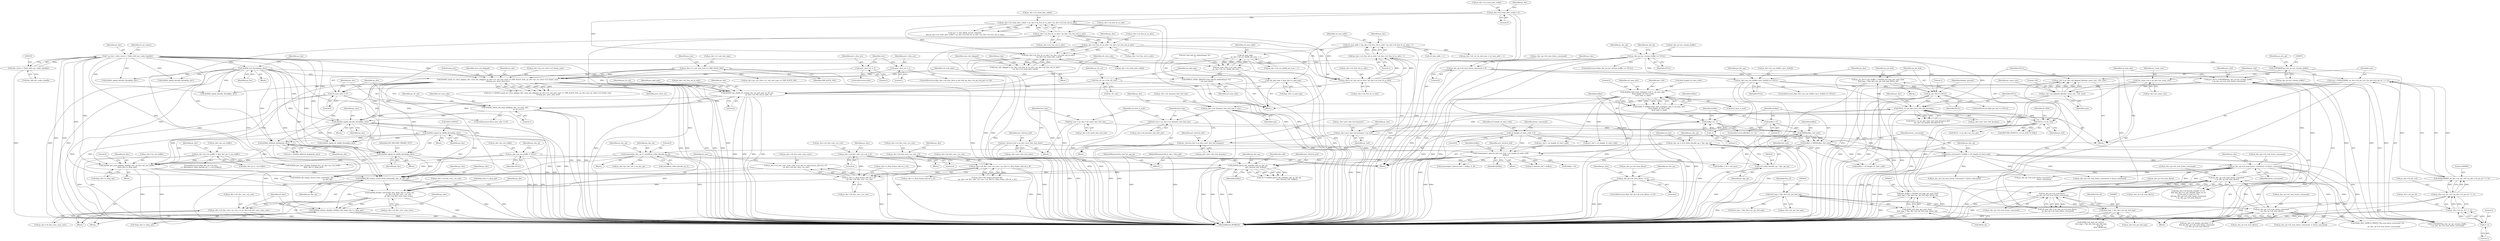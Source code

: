 digraph "0_Android_e629194c62a9a129ce378e08cb1059a8a53f1795@pointer" {
"1002035" [label="(Call,ih264d_format_convert(ps_dec, &(ps_dec->s_disp_op),\n                                  ps_dec->u4_fmt_conv_cur_row,\n                                  ps_dec->u4_fmt_conv_num_rows))"];
"1002004" [label="(Call,ih264d_fill_output_struct_from_context(ps_dec, ps_dec_op))"];
"1000896" [label="(Call,ih264d_init_decoder(ps_dec))"];
"1000153" [label="(Call,* ps_dec = (dec_struct_t *)(dec_hdl->pv_codec_handle))"];
"1000155" [label="(Call,(dec_struct_t *)(dec_hdl->pv_codec_handle))"];
"1001685" [label="(Call,ih264d_signal_bs_deblk_thread(ps_dec))"];
"1001676" [label="(Call,ih264d_signal_decode_thread(ps_dec))"];
"1001642" [label="(Call,ih264d_init_deblk_tfr_ctxt(ps_dec, ps_pad_mgr, ps_tfr_cxt,\n                                           ps_dec->u2_frm_wd_in_mbs, 0))"];
"1001509" [label="(Call,ih264d_mark_err_slice_skip(ps_dec, num_mb_skipped, ps_dec->u1_nal_unit_type == IDR_SLICE_NAL, ps_dec->ps_cur_slice->u2_frame_num,\n &temp_poc, prev_slice_err))"];
"1001477" [label="(Call,num_mb_skipped = (ps_dec->u2_frm_ht_in_mbs * ps_dec->u2_frm_wd_in_mbs)\n - ps_dec->u2_total_mbs_coded)"];
"1001479" [label="(Call,(ps_dec->u2_frm_ht_in_mbs * ps_dec->u2_frm_wd_in_mbs)\n - ps_dec->u2_total_mbs_coded)"];
"1001480" [label="(Call,ps_dec->u2_frm_ht_in_mbs * ps_dec->u2_frm_wd_in_mbs)"];
"1001465" [label="(Call,ps_dec->u2_frm_ht_in_mbs * ps_dec->u2_frm_wd_in_mbs)"];
"1001461" [label="(Call,ps_dec->u2_total_mbs_coded < ps_dec->u2_frm_ht_in_mbs * ps_dec->u2_frm_wd_in_mbs)"];
"1000908" [label="(Call,ps_dec->u2_total_mbs_coded = 0)"];
"1001512" [label="(Call,ps_dec->u1_nal_unit_type == IDR_SLICE_NAL)"];
"1001504" [label="(Call,prev_slice_err = 2)"];
"1001500" [label="(Call,prev_slice_err = 1)"];
"1001618" [label="(Call,*ps_pad_mgr = &ps_dec->s_pad_mgr)"];
"1001613" [label="(Call,*ps_tfr_cxt = &s_tfr_ctxt)"];
"1001627" [label="(Call,ps_dec->u2_frm_wd_in_mbs * ps_dec->u2_frm_ht_in_mbs)"];
"1001666" [label="(Call,ih264d_check_mb_map_deblk(ps_dec, u4_num_mbs,\n                                                   ps_tfr_cxt,1))"];
"1001663" [label="(Call,u4_num_mbs != 0)"];
"1001659" [label="(Call,DEBUG_PERF_PRINTF(\"mbs left for deblocking= %d \n\",u4_num_mbs))"];
"1001650" [label="(Call,u4_num_mbs = u4_max_addr\n - ps_dec->u4_cur_deblk_mb_num + 1)"];
"1001652" [label="(Call,u4_max_addr\n - ps_dec->u4_cur_deblk_mb_num + 1)"];
"1001624" [label="(Call,u4_max_addr = (ps_dec->u2_frm_wd_in_mbs * ps_dec->u2_frm_ht_in_mbs) - 1)"];
"1001626" [label="(Call,(ps_dec->u2_frm_wd_in_mbs * ps_dec->u2_frm_ht_in_mbs) - 1)"];
"1001976" [label="(Call,ih264d_get_next_display_field(ps_dec, ps_dec->ps_out_buffer,\n &(ps_dec->s_disp_op)))"];
"1001840" [label="(Call,ih264d_deblock_display(ps_dec))"];
"1001962" [label="(Call,ih264d_signal_bs_deblk_thread(ps_dec))"];
"1000311" [label="(Call,ps_dec->ps_out_buffer = NULL)"];
"1000260" [label="(Call,ps_dec_ip->pv_stream_buffer == NULL)"];
"1000324" [label="(Call,ps_dec->ps_out_buffer = &ps_dec_ip->s_out_buffer)"];
"1001281" [label="(Call,ih264d_parse_nal_unit(dec_hdl, ps_dec_op,\n                              pu1_bitstrm_buf, buflen))"];
"1000148" [label="(MethodParameterIn,iv_obj_t *dec_hdl)"];
"1000227" [label="(Call,memset(ps_dec_op, 0, sizeof(ivd_video_decode_op_t)))"];
"1000215" [label="(Call,ps_dec_op = (ivd_video_decode_op_t *)pv_api_op)"];
"1000217" [label="(Call,(ivd_video_decode_op_t *)pv_api_op)"];
"1000150" [label="(MethodParameterIn,void *pv_api_op)"];
"1001195" [label="(Call,memcpy(pu1_bitstrm_buf, pu1_buf + u4_length_of_start_code,\n                   buflen))"];
"1001050" [label="(Call,pu1_bitstrm_buf = ps_dec->pu1_bits_buf_dynamic)"];
"1001035" [label="(Call,ps_dec->pu1_bits_buf_dynamic = pv_buf)"];
"1001031" [label="(Call,NULL == pv_buf)"];
"1000990" [label="(Call,NULL == ps_dec->pu1_bits_buf_dynamic)"];
"1000406" [label="(Call,ps_dec->ps_out_buffer->pu1_bufs[i] == NULL)"];
"1000623" [label="(Call,ps_pic_buf == NULL)"];
"1000610" [label="(Call,ps_pic_buf = (pic_buffer_t *)ih264_buf_mgr_get_next_free(\n (buf_mgr_t *)ps_dec->pv_pic_buf_mgr, &free_id))"];
"1000612" [label="(Call,(pic_buffer_t *)ih264_buf_mgr_get_next_free(\n (buf_mgr_t *)ps_dec->pv_pic_buf_mgr, &free_id))"];
"1000614" [label="(Call,ih264_buf_mgr_get_next_free(\n (buf_mgr_t *)ps_dec->pv_pic_buf_mgr, &free_id))"];
"1000615" [label="(Call,(buf_mgr_t *)ps_dec->pv_pic_buf_mgr)"];
"1000686" [label="(Call,(buf_mgr_t *)ps_dec->pv_pic_buf_mgr)"];
"1001024" [label="(Call,pv_buf = ps_dec->pf_aligned_alloc(pv_mem_ctxt, 128, size))"];
"1001026" [label="(Call,ps_dec->pf_aligned_alloc(pv_mem_ctxt, 128, size))"];
"1001004" [label="(Call,*pv_mem_ctxt = ps_dec->pv_mem_ctxt)"];
"1001009" [label="(Call,size = MAX(256000, ps_dec->u2_pic_wd * ps_dec->u2_pic_ht * 3 / 2))"];
"1001011" [label="(Call,MAX(256000, ps_dec->u2_pic_wd * ps_dec->u2_pic_ht * 3 / 2))"];
"1001013" [label="(Call,ps_dec->u2_pic_wd * ps_dec->u2_pic_ht * 3 / 2)"];
"1001017" [label="(Call,ps_dec->u2_pic_ht * 3 / 2)"];
"1001021" [label="(Call,3 / 2)"];
"1001062" [label="(Call,pu1_bitstrm_buf = ps_dec->pu1_bits_buf_static)"];
"1001077" [label="(Call,ih264d_find_start_code(pu1_buf, 0, u4_max_ofst,\n &u4_length_of_start_code,\n &u4_next_is_aud))"];
"1000968" [label="(Call,pu1_buf = (UWORD8*)ps_dec_ip->pv_stream_buffer\n + ps_dec_op->u4_num_bytes_consumed)"];
"1000971" [label="(Call,(UWORD8*)ps_dec_ip->pv_stream_buffer)"];
"1001436" [label="(Call,ps_dec_op->u4_num_bytes_consumed\n < ps_dec_ip->u4_num_Bytes)"];
"1001103" [label="(Call,ps_dec_op->u4_num_bytes_consumed += bytes_consumed)"];
"1001098" [label="(Call,bytes_consumed = buflen + u4_length_of_start_code)"];
"1001093" [label="(Call,buflen = MIN(buflen, buf_size))"];
"1001095" [label="(Call,MIN(buflen, buf_size))"];
"1001086" [label="(Call,buflen == -1)"];
"1001075" [label="(Call,buflen = ih264d_find_start_code(pu1_buf, 0, u4_max_ofst,\n &u4_length_of_start_code,\n &u4_next_is_aud))"];
"1001088" [label="(Call,-1)"];
"1001090" [label="(Call,buflen = 0)"];
"1001055" [label="(Call,buf_size = ps_dec->u4_dynamic_bits_buf_size)"];
"1001040" [label="(Call,ps_dec->u4_dynamic_bits_buf_size = size)"];
"1001067" [label="(Call,buf_size = ps_dec->u4_static_bits_buf_size)"];
"1000171" [label="(Call,u4_length_of_start_code = 0)"];
"1000981" [label="(Call,ps_dec_ip->u4_num_Bytes\n - ps_dec_op->u4_num_bytes_consumed)"];
"1000281" [label="(Call,ps_dec_ip->u4_num_Bytes <= 0)"];
"1001411" [label="(Call,ps_dec_op->u4_num_bytes_consumed\n < ps_dec_ip->u4_num_Bytes)"];
"1000306" [label="(Call,ps_dec_op->u4_num_bytes_consumed = 0)"];
"1000979" [label="(Call,u4_max_ofst = ps_dec_ip->u4_num_Bytes\n - ps_dec_op->u4_num_bytes_consumed)"];
"1002026" [label="(Call,ps_dec->s_disp_frame_info.u4_y_ht\n - ps_dec->u4_fmt_conv_cur_row)"];
"1002012" [label="(Call,ps_dec->u4_fmt_conv_cur_row < ps_dec->s_disp_frame_info.u4_y_ht)"];
"1000332" [label="(Call,ps_dec->u4_fmt_conv_cur_row = 0)"];
"1001994" [label="(Call,ps_dec->u4_fmt_conv_cur_row = 0)"];
"1002022" [label="(Call,ps_dec->u4_fmt_conv_num_rows = ps_dec->s_disp_frame_info.u4_y_ht\n - ps_dec->u4_fmt_conv_cur_row)"];
"1002047" [label="(Call,ps_dec->u4_fmt_conv_cur_row += ps_dec->u4_fmt_conv_num_rows)"];
"1002054" [label="(Call,ih264d_release_display_field(ps_dec, &(ps_dec->s_disp_op)))"];
"1001681" [label="(Identifier,ps_dec)"];
"1001057" [label="(Call,ps_dec->u4_dynamic_bits_buf_size)"];
"1000339" [label="(Identifier,ps_dec)"];
"1001993" [label="(Block,)"];
"1001981" [label="(Call,&(ps_dec->s_disp_op))"];
"1001105" [label="(Identifier,ps_dec_op)"];
"1001200" [label="(Identifier,buflen)"];
"1001618" [label="(Call,*ps_pad_mgr = &ps_dec->s_pad_mgr)"];
"1002026" [label="(Call,ps_dec->s_disp_frame_info.u4_y_ht\n - ps_dec->u4_fmt_conv_cur_row)"];
"1001663" [label="(Call,u4_num_mbs != 0)"];
"1001608" [label="(Block,)"];
"1001077" [label="(Call,ih264d_find_start_code(pu1_buf, 0, u4_max_ofst,\n &u4_length_of_start_code,\n &u4_next_is_aud))"];
"1001021" [label="(Call,3 / 2)"];
"1001662" [label="(ControlStructure,if(u4_num_mbs != 0))"];
"1002022" [label="(Call,ps_dec->u4_fmt_conv_num_rows = ps_dec->s_disp_frame_info.u4_y_ht\n - ps_dec->u4_fmt_conv_cur_row)"];
"1001011" [label="(Call,MAX(256000, ps_dec->u2_pic_wd * ps_dec->u2_pic_ht * 3 / 2))"];
"1000611" [label="(Identifier,ps_pic_buf)"];
"1001068" [label="(Identifier,buf_size)"];
"1001103" [label="(Call,ps_dec_op->u4_num_bytes_consumed += bytes_consumed)"];
"1001036" [label="(Call,ps_dec->pu1_bits_buf_dynamic)"];
"1001047" [label="(Identifier,ps_dec)"];
"1000176" [label="(Identifier,bytes_consumed)"];
"1001461" [label="(Call,ps_dec->u2_total_mbs_coded < ps_dec->u2_frm_ht_in_mbs * ps_dec->u2_frm_wd_in_mbs)"];
"1001282" [label="(Identifier,dec_hdl)"];
"1001501" [label="(Identifier,prev_slice_err)"];
"1001436" [label="(Call,ps_dec_op->u4_num_bytes_consumed\n < ps_dec_ip->u4_num_Bytes)"];
"1001462" [label="(Call,ps_dec->u2_total_mbs_coded)"];
"1000612" [label="(Call,(pic_buffer_t *)ih264_buf_mgr_get_next_free(\n (buf_mgr_t *)ps_dec->pv_pic_buf_mgr, &free_id))"];
"1002006" [label="(Identifier,ps_dec_op)"];
"1001987" [label="(Literal,0)"];
"1000260" [label="(Call,ps_dec_ip->pv_stream_buffer == NULL)"];
"1000237" [label="(Call,ps_dec->pv_dec_out = ps_dec_op)"];
"1001667" [label="(Identifier,ps_dec)"];
"1000153" [label="(Call,* ps_dec = (dec_struct_t *)(dec_hdl->pv_codec_handle))"];
"1000908" [label="(Call,ps_dec->u2_total_mbs_coded = 0)"];
"1001035" [label="(Call,ps_dec->pu1_bits_buf_dynamic = pv_buf)"];
"1001650" [label="(Call,u4_num_mbs = u4_max_addr\n - ps_dec->u4_cur_deblk_mb_num + 1)"];
"1000230" [label="(Call,sizeof(ivd_video_decode_op_t))"];
"1001686" [label="(Identifier,ps_dec)"];
"1000307" [label="(Call,ps_dec_op->u4_num_bytes_consumed)"];
"1000310" [label="(Literal,0)"];
"1001614" [label="(Identifier,ps_tfr_cxt)"];
"1000608" [label="(Block,)"];
"1000217" [label="(Call,(ivd_video_decode_op_t *)pv_api_op)"];
"1001660" [label="(Literal,\"mbs left for deblocking= %d \n\")"];
"1001472" [label="(Block,)"];
"1002023" [label="(Call,ps_dec->u4_fmt_conv_num_rows)"];
"1001840" [label="(Call,ih264d_deblock_display(ps_dec))"];
"1000622" [label="(ControlStructure,if(ps_pic_buf == NULL))"];
"1001644" [label="(Identifier,ps_pad_mgr)"];
"1001503" [label="(ControlStructure,else)"];
"1000980" [label="(Identifier,u4_max_ofst)"];
"1000229" [label="(Literal,0)"];
"1000621" [label="(Identifier,free_id)"];
"1001516" [label="(Identifier,IDR_SLICE_NAL)"];
"1001062" [label="(Call,pu1_bitstrm_buf = ps_dec->pu1_bits_buf_static)"];
"1000985" [label="(Call,ps_dec_op->u4_num_bytes_consumed)"];
"1001196" [label="(Identifier,pu1_bitstrm_buf)"];
"1001624" [label="(Call,u4_max_addr = (ps_dec->u2_frm_wd_in_mbs * ps_dec->u2_frm_ht_in_mbs) - 1)"];
"1000306" [label="(Call,ps_dec_op->u4_num_bytes_consumed = 0)"];
"1000414" [label="(Identifier,NULL)"];
"1001029" [label="(Identifier,size)"];
"1001628" [label="(Call,ps_dec->u2_frm_wd_in_mbs)"];
"1001646" [label="(Call,ps_dec->u2_frm_wd_in_mbs)"];
"1001676" [label="(Call,ih264d_signal_decode_thread(ps_dec))"];
"1001051" [label="(Identifier,pu1_bitstrm_buf)"];
"1001076" [label="(Identifier,buflen)"];
"1000283" [label="(Identifier,ps_dec_ip)"];
"1001437" [label="(Call,ps_dec_op->u4_num_bytes_consumed)"];
"1001511" [label="(Identifier,num_mb_skipped)"];
"1000624" [label="(Identifier,ps_pic_buf)"];
"1002021" [label="(Block,)"];
"1000216" [label="(Identifier,ps_dec_op)"];
"1001411" [label="(Call,ps_dec_op->u4_num_bytes_consumed\n < ps_dec_ip->u4_num_Bytes)"];
"1001050" [label="(Call,pu1_bitstrm_buf = ps_dec->pu1_bits_buf_dynamic)"];
"1002044" [label="(Call,ps_dec->u4_fmt_conv_num_rows)"];
"1000319" [label="(Identifier,ps_dec_ip)"];
"1001073" [label="(Identifier,u4_next_is_aud)"];
"1000970" [label="(Call,(UWORD8*)ps_dec_ip->pv_stream_buffer\n + ps_dec_op->u4_num_bytes_consumed)"];
"1001488" [label="(Identifier,ps_dec)"];
"1001415" [label="(Call,ps_dec_ip->u4_num_Bytes)"];
"1000688" [label="(Call,ps_dec->pv_pic_buf_mgr)"];
"1001625" [label="(Identifier,u4_max_addr)"];
"1001194" [label="(Block,)"];
"1001086" [label="(Call,buflen == -1)"];
"1000897" [label="(Identifier,ps_dec)"];
"1001995" [label="(Call,ps_dec->u4_fmt_conv_cur_row)"];
"1001506" [label="(Literal,2)"];
"1000685" [label="(Call,ih264_buf_mgr_set_status(\n (buf_mgr_t *)ps_dec->pv_pic_buf_mgr,\n                                    free_id,\n                                    BUF_MGR_IO))"];
"1001976" [label="(Call,ih264d_get_next_display_field(ps_dec, ps_dec->ps_out_buffer,\n &(ps_dec->s_disp_op)))"];
"1000406" [label="(Call,ps_dec->ps_out_buffer->pu1_bufs[i] == NULL)"];
"1001024" [label="(Call,pv_buf = ps_dec->pf_aligned_alloc(pv_mem_ctxt, 128, size))"];
"1001968" [label="(Identifier,IVD_DECODE_FRAME_OUT)"];
"1000261" [label="(Call,ps_dec_ip->pv_stream_buffer)"];
"1000909" [label="(Call,ps_dec->u2_total_mbs_coded)"];
"1000171" [label="(Call,u4_length_of_start_code = 0)"];
"1001998" [label="(Literal,0)"];
"1000312" [label="(Call,ps_dec->ps_out_buffer)"];
"1000332" [label="(Call,ps_dec->u4_fmt_conv_cur_row = 0)"];
"1000157" [label="(Call,dec_hdl->pv_codec_handle)"];
"1001440" [label="(Call,ps_dec_ip->u4_num_Bytes)"];
"1002001" [label="(Identifier,ps_dec)"];
"1001010" [label="(Identifier,size)"];
"1001026" [label="(Call,ps_dec->pf_aligned_alloc(pv_mem_ctxt, 128, size))"];
"1001052" [label="(Call,ps_dec->pu1_bits_buf_dynamic)"];
"1001961" [label="(Block,)"];
"1000968" [label="(Call,pu1_buf = (UWORD8*)ps_dec_ip->pv_stream_buffer\n + ps_dec_op->u4_num_bytes_consumed)"];
"1001279" [label="(Call,ret = ih264d_parse_nal_unit(dec_hdl, ps_dec_op,\n                              pu1_bitstrm_buf, buflen))"];
"1001977" [label="(Identifier,ps_dec)"];
"1000686" [label="(Call,(buf_mgr_t *)ps_dec->pv_pic_buf_mgr)"];
"1001284" [label="(Identifier,pu1_bitstrm_buf)"];
"1001670" [label="(Literal,1)"];
"1000614" [label="(Call,ih264_buf_mgr_get_next_free(\n (buf_mgr_t *)ps_dec->pv_pic_buf_mgr, &free_id))"];
"1001412" [label="(Call,ps_dec_op->u4_num_bytes_consumed)"];
"1000691" [label="(Identifier,free_id)"];
"1001356" [label="(Call,ps_dec_op->u4_num_bytes_consumed -= bytes_consumed)"];
"1000620" [label="(Call,&free_id)"];
"1000268" [label="(Identifier,ps_dec_op)"];
"1001687" [label="(Call,DATA_SYNC())"];
"1002027" [label="(Call,ps_dec->s_disp_frame_info.u4_y_ht)"];
"1001004" [label="(Call,*pv_mem_ctxt = ps_dec->pv_mem_ctxt)"];
"1001962" [label="(Call,ih264d_signal_bs_deblk_thread(ps_dec))"];
"1001838" [label="(Call,ret = ih264d_deblock_display(ps_dec))"];
"1000982" [label="(Call,ps_dec_ip->u4_num_Bytes)"];
"1002036" [label="(Identifier,ps_dec)"];
"1001684" [label="(Block,)"];
"1001042" [label="(Identifier,ps_dec)"];
"1001490" [label="(ControlStructure,if(ps_dec->u4_first_slice_in_pic && (ps_dec->u4_pic_buf_got == 0)))"];
"1001100" [label="(Call,buflen + u4_length_of_start_code)"];
"1001784" [label="(Call,ih264d_signal_bs_deblk_thread(ps_dec))"];
"1000336" [label="(Literal,0)"];
"1001615" [label="(Call,&s_tfr_ctxt)"];
"1001978" [label="(Call,ps_dec->ps_out_buffer)"];
"1000220" [label="(Block,)"];
"1001651" [label="(Identifier,u4_num_mbs)"];
"1000435" [label="(Identifier,ps_dec)"];
"1002051" [label="(Call,ps_dec->u4_fmt_conv_num_rows)"];
"1001006" [label="(Call,ps_dec->pv_mem_ctxt)"];
"1001040" [label="(Call,ps_dec->u4_dynamic_bits_buf_size = size)"];
"1001519" [label="(Identifier,ps_dec)"];
"1001097" [label="(Identifier,buf_size)"];
"1001642" [label="(Call,ih264d_init_deblk_tfr_ctxt(ps_dec, ps_pad_mgr, ps_tfr_cxt,\n                                           ps_dec->u2_frm_wd_in_mbs, 0))"];
"1000173" [label="(Literal,0)"];
"1001104" [label="(Call,ps_dec_op->u4_num_bytes_consumed)"];
"1000328" [label="(Call,&ps_dec_ip->s_out_buffer)"];
"1001146" [label="(Call,ps_dec_op->u4_num_bytes_consumed -=\n                                        bytes_consumed)"];
"1001509" [label="(Call,ih264d_mark_err_slice_skip(ps_dec, num_mb_skipped, ps_dec->u1_nal_unit_type == IDR_SLICE_NAL, ps_dec->ps_cur_slice->u2_frame_num,\n &temp_poc, prev_slice_err))"];
"1001195" [label="(Call,memcpy(pu1_bitstrm_buf, pu1_buf + u4_length_of_start_code,\n                   buflen))"];
"1001064" [label="(Call,ps_dec->pu1_bits_buf_static)"];
"1001281" [label="(Call,ih264d_parse_nal_unit(dec_hdl, ps_dec_op,\n                              pu1_bitstrm_buf, buflen))"];
"1000285" [label="(Literal,0)"];
"1000315" [label="(Identifier,NULL)"];
"1002055" [label="(Identifier,ps_dec)"];
"1001090" [label="(Call,buflen = 0)"];
"1001204" [label="(Identifier,buflen)"];
"1001994" [label="(Call,ps_dec->u4_fmt_conv_cur_row = 0)"];
"1002082" [label="(Call,NULL != ps_dec->ps_cur_sps)"];
"1001963" [label="(Identifier,ps_dec)"];
"1000617" [label="(Call,ps_dec->pv_pic_buf_mgr)"];
"1000405" [label="(ControlStructure,if(ps_dec->ps_out_buffer->pu1_bufs[i] == NULL))"];
"1000264" [label="(Identifier,NULL)"];
"1002041" [label="(Call,ps_dec->u4_fmt_conv_cur_row)"];
"1001055" [label="(Call,buf_size = ps_dec->u4_dynamic_bits_buf_size)"];
"1001093" [label="(Call,buflen = MIN(buflen, buf_size))"];
"1001668" [label="(Identifier,u4_num_mbs)"];
"1002032" [label="(Call,ps_dec->u4_fmt_conv_cur_row)"];
"1000324" [label="(Call,ps_dec->ps_out_buffer = &ps_dec_ip->s_out_buffer)"];
"1001479" [label="(Call,(ps_dec->u2_frm_ht_in_mbs * ps_dec->u2_frm_wd_in_mbs)\n - ps_dec->u2_total_mbs_coded)"];
"1000625" [label="(Identifier,NULL)"];
"1001025" [label="(Identifier,pv_buf)"];
"1002010" [label="(Identifier,ps_dec)"];
"1002117" [label="(Call,H264_DEC_DEBUG_PRINT(\"The num bytes consumed: %d\n\",\n                         ps_dec_op->u4_num_bytes_consumed))"];
"1000227" [label="(Call,memset(ps_dec_op, 0, sizeof(ivd_video_decode_op_t)))"];
"1001203" [label="(Call,buflen + 8)"];
"1001620" [label="(Call,&ps_dec->s_pad_mgr)"];
"1001504" [label="(Call,prev_slice_err = 2)"];
"1001484" [label="(Call,ps_dec->u2_frm_wd_in_mbs)"];
"1000696" [label="(Call,(buf_mgr_t *)ps_dec->pv_pic_buf_mgr)"];
"1000281" [label="(Call,ps_dec_ip->u4_num_Bytes <= 0)"];
"1001017" [label="(Call,ps_dec->u2_pic_ht * 3 / 2)"];
"1001107" [label="(Identifier,bytes_consumed)"];
"1002004" [label="(Call,ih264d_fill_output_struct_from_context(ps_dec, ps_dec_op))"];
"1000334" [label="(Identifier,ps_dec)"];
"1000630" [label="(Identifier,display_queued)"];
"1001502" [label="(Literal,1)"];
"1002124" [label="(MethodReturn,WORD32)"];
"1002056" [label="(Call,&(ps_dec->s_disp_op))"];
"1001085" [label="(ControlStructure,if(buflen == -1))"];
"1000215" [label="(Call,ps_dec_op = (ivd_video_decode_op_t *)pv_api_op)"];
"1001096" [label="(Identifier,buflen)"];
"1000991" [label="(Identifier,NULL)"];
"1001049" [label="(Block,)"];
"1001677" [label="(Identifier,ps_dec)"];
"1001480" [label="(Call,ps_dec->u2_frm_ht_in_mbs * ps_dec->u2_frm_wd_in_mbs)"];
"1000155" [label="(Call,(dec_struct_t *)(dec_hdl->pv_codec_handle))"];
"1001067" [label="(Call,buf_size = ps_dec->u4_static_bits_buf_size)"];
"1001018" [label="(Call,ps_dec->u2_pic_ht)"];
"1001028" [label="(Literal,128)"];
"1002013" [label="(Call,ps_dec->u4_fmt_conv_cur_row)"];
"1001653" [label="(Identifier,u4_max_addr)"];
"1001524" [label="(Identifier,prev_slice_err)"];
"1002012" [label="(Call,ps_dec->u4_fmt_conv_cur_row < ps_dec->s_disp_frame_info.u4_y_ht)"];
"1000223" [label="(Identifier,u4_size)"];
"1000966" [label="(Block,)"];
"1001510" [label="(Identifier,ps_dec)"];
"1001081" [label="(Call,&u4_length_of_start_code)"];
"1001466" [label="(Call,ps_dec->u2_frm_ht_in_mbs)"];
"1001079" [label="(Literal,0)"];
"1001285" [label="(Identifier,buflen)"];
"1000915" [label="(Identifier,ps_dec)"];
"1001513" [label="(Call,ps_dec->u1_nal_unit_type)"];
"1000896" [label="(Call,ih264d_init_decoder(ps_dec))"];
"1001088" [label="(Call,-1)"];
"1001083" [label="(Call,&u4_next_is_aud)"];
"1001121" [label="(Call,pu1_buf + u4_length_of_start_code)"];
"1001014" [label="(Call,ps_dec->u2_pic_wd)"];
"1001095" [label="(Call,MIN(buflen, buf_size))"];
"1001635" [label="(Call,ps_dec->u4_cur_bs_mb_num = u4_max_addr + 1)"];
"1001099" [label="(Identifier,bytes_consumed)"];
"1001031" [label="(Call,NULL == pv_buf)"];
"1000289" [label="(Identifier,ps_dec_op)"];
"1000303" [label="(Identifier,ps_dec)"];
"1001333" [label="(Call,ps_dec_op->u4_num_bytes_consumed -= bytes_consumed)"];
"1001098" [label="(Call,bytes_consumed = buflen + u4_length_of_start_code)"];
"1001487" [label="(Call,ps_dec->u2_total_mbs_coded)"];
"1000900" [label="(Identifier,ps_dec)"];
"1001114" [label="(Identifier,ps_dec)"];
"1001841" [label="(Identifier,ps_dec)"];
"1000418" [label="(Identifier,ps_dec_op)"];
"1001405" [label="(Call,(ps_dec->i4_header_decoded != 3)\n && (ps_dec_op->u4_num_bytes_consumed\n < ps_dec_ip->u4_num_Bytes))"];
"1000971" [label="(Call,(UWORD8*)ps_dec_ip->pv_stream_buffer)"];
"1001032" [label="(Identifier,NULL)"];
"1000219" [label="(Identifier,pv_api_op)"];
"1000316" [label="(ControlStructure,if(ps_dec_ip->u4_size\n >= offsetof(ivd_video_decode_ip_t, s_out_buffer)))"];
"1000623" [label="(Call,ps_pic_buf == NULL)"];
"1001023" [label="(Literal,2)"];
"1000148" [label="(MethodParameterIn,iv_obj_t *dec_hdl)"];
"1001202" [label="(Call,(buflen + 8) < buf_size)"];
"1001673" [label="(Identifier,ps_dec)"];
"1001661" [label="(Identifier,u4_num_mbs)"];
"1000610" [label="(Call,ps_pic_buf = (pic_buffer_t *)ih264_buf_mgr_get_next_free(\n (buf_mgr_t *)ps_dec->pv_pic_buf_mgr, &free_id))"];
"1001012" [label="(Literal,256000)"];
"1002064" [label="(Identifier,ps_dec)"];
"1000333" [label="(Call,ps_dec->u4_fmt_conv_cur_row)"];
"1000259" [label="(ControlStructure,if(ps_dec_ip->pv_stream_buffer == NULL))"];
"1001507" [label="(Call,ret1 = ih264d_mark_err_slice_skip(ps_dec, num_mb_skipped, ps_dec->u1_nal_unit_type == IDR_SLICE_NAL, ps_dec->ps_cur_slice->u2_frame_num,\n &temp_poc, prev_slice_err))"];
"1001493" [label="(Identifier,ps_dec)"];
"1001283" [label="(Identifier,ps_dec_op)"];
"1001030" [label="(Call,RETURN_IF((NULL == pv_buf), IV_FAIL))"];
"1000969" [label="(Identifier,pu1_buf)"];
"1001208" [label="(Call,memset(pu1_bitstrm_buf + buflen, 0, 8))"];
"1001477" [label="(Call,num_mb_skipped = (ps_dec->u2_frm_ht_in_mbs * ps_dec->u2_frm_wd_in_mbs)\n - ps_dec->u2_total_mbs_coded)"];
"1001179" [label="(Call,ih264d_signal_decode_thread(ps_dec))"];
"1001505" [label="(Identifier,prev_slice_err)"];
"1001613" [label="(Call,*ps_tfr_cxt = &s_tfr_ctxt)"];
"1000172" [label="(Identifier,u4_length_of_start_code)"];
"1000973" [label="(Call,ps_dec_ip->pv_stream_buffer)"];
"1001094" [label="(Identifier,buflen)"];
"1001033" [label="(Identifier,pv_buf)"];
"1002047" [label="(Call,ps_dec->u4_fmt_conv_cur_row += ps_dec->u4_fmt_conv_num_rows)"];
"1001669" [label="(Identifier,ps_tfr_cxt)"];
"1001639" [label="(Call,u4_max_addr + 1)"];
"1001013" [label="(Call,ps_dec->u2_pic_wd * ps_dec->u2_pic_ht * 3 / 2)"];
"1000407" [label="(Call,ps_dec->ps_out_buffer->pu1_bufs[i])"];
"1001056" [label="(Identifier,buf_size)"];
"1001634" [label="(Literal,1)"];
"1001092" [label="(Literal,0)"];
"1001022" [label="(Literal,3)"];
"1001061" [label="(Block,)"];
"1002035" [label="(Call,ih264d_format_convert(ps_dec, &(ps_dec->s_disp_op),\n                                  ps_dec->u4_fmt_conv_cur_row,\n                                  ps_dec->u4_fmt_conv_num_rows))"];
"1001652" [label="(Call,u4_max_addr\n - ps_dec->u4_cur_deblk_mb_num + 1)"];
"1001087" [label="(Identifier,buflen)"];
"1001080" [label="(Identifier,u4_max_ofst)"];
"1000313" [label="(Identifier,ps_dec)"];
"1002048" [label="(Call,ps_dec->u4_fmt_conv_cur_row)"];
"1001685" [label="(Call,ih264d_signal_bs_deblk_thread(ps_dec))"];
"1001964" [label="(Block,)"];
"1000280" [label="(ControlStructure,if(ps_dec_ip->u4_num_Bytes <= 0))"];
"1001481" [label="(Call,ps_dec->u2_frm_ht_in_mbs)"];
"1000282" [label="(Call,ps_dec_ip->u4_num_Bytes)"];
"1000997" [label="(Identifier,ps_dec)"];
"1001637" [label="(Identifier,ps_dec)"];
"1000713" [label="(Call,ih264d_get_next_display_field(ps_dec, ps_dec->ps_out_buffer,\n &(ps_dec->s_disp_op)))"];
"1002037" [label="(Call,&(ps_dec->s_disp_op))"];
"1001027" [label="(Identifier,pv_mem_ctxt)"];
"1001039" [label="(Identifier,pv_buf)"];
"1001034" [label="(Identifier,IV_FAIL)"];
"1001643" [label="(Identifier,ps_dec)"];
"1001645" [label="(Identifier,ps_tfr_cxt)"];
"1002005" [label="(Identifier,ps_dec)"];
"1001075" [label="(Call,buflen = ih264d_find_start_code(pu1_buf, 0, u4_max_ofst,\n &u4_length_of_start_code,\n &u4_next_is_aud))"];
"1001553" [label="(Call,ih264d_signal_decode_thread(ps_dec))"];
"1000989" [label="(Call,(NULL == ps_dec->pu1_bits_buf_dynamic) &&\n (ps_dec->i4_header_decoded & 1))"];
"1000150" [label="(MethodParameterIn,void *pv_api_op)"];
"1001000" [label="(Block,)"];
"1001868" [label="(Call,ps_dec->ps_cur_slice->u1_nal_unit_type == IDR_SLICE_NAL)"];
"1001009" [label="(Call,size = MAX(256000, ps_dec->u2_pic_wd * ps_dec->u2_pic_ht * 3 / 2))"];
"1002008" [label="(Call,ps_dec->u4_output_present &&\n (ps_dec->u4_fmt_conv_cur_row < ps_dec->s_disp_frame_info.u4_y_ht))"];
"1001517" [label="(Call,ps_dec->ps_cur_slice->u2_frame_num)"];
"1001659" [label="(Call,DEBUG_PERF_PRINTF(\"mbs left for deblocking= %d \n\",u4_num_mbs))"];
"1000154" [label="(Identifier,ps_dec)"];
"1002049" [label="(Identifier,ps_dec)"];
"1002016" [label="(Call,ps_dec->s_disp_frame_info.u4_y_ht)"];
"1000981" [label="(Call,ps_dec_ip->u4_num_Bytes\n - ps_dec_op->u4_num_bytes_consumed)"];
"1001665" [label="(Literal,0)"];
"1001469" [label="(Call,ps_dec->u2_frm_wd_in_mbs)"];
"1001209" [label="(Call,pu1_bitstrm_buf + buflen)"];
"1001384" [label="(Call,ih264d_signal_decode_thread(ps_dec))"];
"1001063" [label="(Identifier,pu1_bitstrm_buf)"];
"1000151" [label="(Block,)"];
"1001005" [label="(Identifier,pv_mem_ctxt)"];
"1001243" [label="(Call,ih264d_fill_output_struct_from_context(ps_dec,\n                                                           ps_dec_op))"];
"1001512" [label="(Call,ps_dec->u1_nal_unit_type == IDR_SLICE_NAL)"];
"1001654" [label="(Call,ps_dec->u4_cur_deblk_mb_num + 1)"];
"1001197" [label="(Call,pu1_buf + u4_length_of_start_code)"];
"1000234" [label="(Identifier,ps_dec_op)"];
"1001500" [label="(Call,prev_slice_err = 1)"];
"1000977" [label="(Identifier,ps_dec_op)"];
"1001508" [label="(Identifier,ret1)"];
"1000979" [label="(Call,u4_max_ofst = ps_dec_ip->u4_num_Bytes\n - ps_dec_op->u4_num_bytes_consumed)"];
"1001044" [label="(Identifier,size)"];
"1000678" [label="(Literal,1)"];
"1001631" [label="(Call,ps_dec->u2_frm_ht_in_mbs)"];
"1001569" [label="(Call,ps_dec_op->u4_num_bytes_consumed -= bytes_consumed)"];
"1001580" [label="(Block,)"];
"1001478" [label="(Identifier,num_mb_skipped)"];
"1001664" [label="(Identifier,u4_num_mbs)"];
"1001041" [label="(Call,ps_dec->u4_dynamic_bits_buf_size)"];
"1000912" [label="(Literal,0)"];
"1001975" [label="(Block,)"];
"1001465" [label="(Call,ps_dec->u2_frm_ht_in_mbs * ps_dec->u2_frm_wd_in_mbs)"];
"1001089" [label="(Literal,1)"];
"1000162" [label="(Identifier,i4_err_status)"];
"1001522" [label="(Call,&temp_poc)"];
"1000325" [label="(Call,ps_dec->ps_out_buffer)"];
"1001091" [label="(Identifier,buflen)"];
"1001069" [label="(Call,ps_dec->u4_static_bits_buf_size)"];
"1001666" [label="(Call,ih264d_check_mb_map_deblk(ps_dec, u4_num_mbs,\n                                                   ps_tfr_cxt,1))"];
"1001619" [label="(Identifier,ps_pad_mgr)"];
"1001078" [label="(Identifier,pu1_buf)"];
"1000992" [label="(Call,ps_dec->pu1_bits_buf_dynamic)"];
"1001457" [label="(Call,(ret != IVD_MEM_ALLOC_FAILED)\n && ps_dec->u2_total_mbs_coded < ps_dec->u2_frm_ht_in_mbs * ps_dec->u2_frm_wd_in_mbs)"];
"1000228" [label="(Identifier,ps_dec_op)"];
"1000615" [label="(Call,(buf_mgr_t *)ps_dec->pv_pic_buf_mgr)"];
"1001649" [label="(Literal,0)"];
"1001626" [label="(Call,(ps_dec->u2_frm_wd_in_mbs * ps_dec->u2_frm_ht_in_mbs) - 1)"];
"1001420" [label="(Call,((ps_dec->i4_decode_header == 0)\n && ((ps_dec->u1_pic_decode_done == 0)\n || (u4_next_is_aud == 1)))\n && (ps_dec_op->u4_num_bytes_consumed\n < ps_dec_ip->u4_num_Bytes))"];
"1001627" [label="(Call,ps_dec->u2_frm_wd_in_mbs * ps_dec->u2_frm_ht_in_mbs)"];
"1002054" [label="(Call,ih264d_release_display_field(ps_dec, &(ps_dec->s_disp_op)))"];
"1000895" [label="(Block,)"];
"1000990" [label="(Call,NULL == ps_dec->pu1_bits_buf_dynamic)"];
"1000311" [label="(Call,ps_dec->ps_out_buffer = NULL)"];
"1002035" -> "1002021"  [label="AST: "];
"1002035" -> "1002044"  [label="CFG: "];
"1002036" -> "1002035"  [label="AST: "];
"1002037" -> "1002035"  [label="AST: "];
"1002041" -> "1002035"  [label="AST: "];
"1002044" -> "1002035"  [label="AST: "];
"1002049" -> "1002035"  [label="CFG: "];
"1002035" -> "1002124"  [label="DDG: "];
"1002004" -> "1002035"  [label="DDG: "];
"1001976" -> "1002035"  [label="DDG: "];
"1002026" -> "1002035"  [label="DDG: "];
"1002022" -> "1002035"  [label="DDG: "];
"1002035" -> "1002047"  [label="DDG: "];
"1002035" -> "1002047"  [label="DDG: "];
"1002035" -> "1002054"  [label="DDG: "];
"1002035" -> "1002054"  [label="DDG: "];
"1002004" -> "1001964"  [label="AST: "];
"1002004" -> "1002006"  [label="CFG: "];
"1002005" -> "1002004"  [label="AST: "];
"1002006" -> "1002004"  [label="AST: "];
"1002010" -> "1002004"  [label="CFG: "];
"1002004" -> "1002124"  [label="DDG: "];
"1002004" -> "1002124"  [label="DDG: "];
"1000896" -> "1002004"  [label="DDG: "];
"1001685" -> "1002004"  [label="DDG: "];
"1001509" -> "1002004"  [label="DDG: "];
"1001976" -> "1002004"  [label="DDG: "];
"1001676" -> "1002004"  [label="DDG: "];
"1000153" -> "1002004"  [label="DDG: "];
"1001840" -> "1002004"  [label="DDG: "];
"1001962" -> "1002004"  [label="DDG: "];
"1001281" -> "1002004"  [label="DDG: "];
"1000227" -> "1002004"  [label="DDG: "];
"1002004" -> "1002054"  [label="DDG: "];
"1000896" -> "1000895"  [label="AST: "];
"1000896" -> "1000897"  [label="CFG: "];
"1000897" -> "1000896"  [label="AST: "];
"1000900" -> "1000896"  [label="CFG: "];
"1000896" -> "1002124"  [label="DDG: "];
"1000896" -> "1002124"  [label="DDG: "];
"1000153" -> "1000896"  [label="DDG: "];
"1000896" -> "1001179"  [label="DDG: "];
"1000896" -> "1001243"  [label="DDG: "];
"1000896" -> "1001384"  [label="DDG: "];
"1000896" -> "1001509"  [label="DDG: "];
"1000896" -> "1001553"  [label="DDG: "];
"1000896" -> "1001642"  [label="DDG: "];
"1000896" -> "1001676"  [label="DDG: "];
"1000896" -> "1001784"  [label="DDG: "];
"1000896" -> "1001840"  [label="DDG: "];
"1000896" -> "1001962"  [label="DDG: "];
"1000896" -> "1001976"  [label="DDG: "];
"1000153" -> "1000151"  [label="AST: "];
"1000153" -> "1000155"  [label="CFG: "];
"1000154" -> "1000153"  [label="AST: "];
"1000155" -> "1000153"  [label="AST: "];
"1000162" -> "1000153"  [label="CFG: "];
"1000153" -> "1002124"  [label="DDG: "];
"1000153" -> "1002124"  [label="DDG: "];
"1000155" -> "1000153"  [label="DDG: "];
"1000153" -> "1000713"  [label="DDG: "];
"1000153" -> "1001179"  [label="DDG: "];
"1000153" -> "1001243"  [label="DDG: "];
"1000153" -> "1001384"  [label="DDG: "];
"1000153" -> "1001509"  [label="DDG: "];
"1000153" -> "1001553"  [label="DDG: "];
"1000153" -> "1001642"  [label="DDG: "];
"1000153" -> "1001676"  [label="DDG: "];
"1000153" -> "1001784"  [label="DDG: "];
"1000153" -> "1001840"  [label="DDG: "];
"1000153" -> "1001962"  [label="DDG: "];
"1000153" -> "1001976"  [label="DDG: "];
"1000155" -> "1000157"  [label="CFG: "];
"1000156" -> "1000155"  [label="AST: "];
"1000157" -> "1000155"  [label="AST: "];
"1000155" -> "1002124"  [label="DDG: "];
"1001685" -> "1001684"  [label="AST: "];
"1001685" -> "1001686"  [label="CFG: "];
"1001686" -> "1001685"  [label="AST: "];
"1001687" -> "1001685"  [label="CFG: "];
"1001685" -> "1002124"  [label="DDG: "];
"1001685" -> "1002124"  [label="DDG: "];
"1001676" -> "1001685"  [label="DDG: "];
"1001685" -> "1001784"  [label="DDG: "];
"1001685" -> "1001840"  [label="DDG: "];
"1001685" -> "1001962"  [label="DDG: "];
"1001685" -> "1001976"  [label="DDG: "];
"1001676" -> "1001580"  [label="AST: "];
"1001676" -> "1001677"  [label="CFG: "];
"1001677" -> "1001676"  [label="AST: "];
"1001681" -> "1001676"  [label="CFG: "];
"1001676" -> "1002124"  [label="DDG: "];
"1001676" -> "1002124"  [label="DDG: "];
"1001642" -> "1001676"  [label="DDG: "];
"1001509" -> "1001676"  [label="DDG: "];
"1001666" -> "1001676"  [label="DDG: "];
"1001676" -> "1001784"  [label="DDG: "];
"1001676" -> "1001840"  [label="DDG: "];
"1001676" -> "1001962"  [label="DDG: "];
"1001676" -> "1001976"  [label="DDG: "];
"1001642" -> "1001608"  [label="AST: "];
"1001642" -> "1001649"  [label="CFG: "];
"1001643" -> "1001642"  [label="AST: "];
"1001644" -> "1001642"  [label="AST: "];
"1001645" -> "1001642"  [label="AST: "];
"1001646" -> "1001642"  [label="AST: "];
"1001649" -> "1001642"  [label="AST: "];
"1001651" -> "1001642"  [label="CFG: "];
"1001642" -> "1002124"  [label="DDG: "];
"1001642" -> "1002124"  [label="DDG: "];
"1001642" -> "1002124"  [label="DDG: "];
"1001642" -> "1002124"  [label="DDG: "];
"1001509" -> "1001642"  [label="DDG: "];
"1001618" -> "1001642"  [label="DDG: "];
"1001613" -> "1001642"  [label="DDG: "];
"1001627" -> "1001642"  [label="DDG: "];
"1001642" -> "1001666"  [label="DDG: "];
"1001642" -> "1001666"  [label="DDG: "];
"1001509" -> "1001507"  [label="AST: "];
"1001509" -> "1001524"  [label="CFG: "];
"1001510" -> "1001509"  [label="AST: "];
"1001511" -> "1001509"  [label="AST: "];
"1001512" -> "1001509"  [label="AST: "];
"1001517" -> "1001509"  [label="AST: "];
"1001522" -> "1001509"  [label="AST: "];
"1001524" -> "1001509"  [label="AST: "];
"1001507" -> "1001509"  [label="CFG: "];
"1001509" -> "1002124"  [label="DDG: "];
"1001509" -> "1002124"  [label="DDG: "];
"1001509" -> "1002124"  [label="DDG: "];
"1001509" -> "1002124"  [label="DDG: "];
"1001509" -> "1002124"  [label="DDG: "];
"1001509" -> "1002124"  [label="DDG: "];
"1001509" -> "1001507"  [label="DDG: "];
"1001509" -> "1001507"  [label="DDG: "];
"1001509" -> "1001507"  [label="DDG: "];
"1001509" -> "1001507"  [label="DDG: "];
"1001509" -> "1001507"  [label="DDG: "];
"1001509" -> "1001507"  [label="DDG: "];
"1001477" -> "1001509"  [label="DDG: "];
"1001512" -> "1001509"  [label="DDG: "];
"1001512" -> "1001509"  [label="DDG: "];
"1001504" -> "1001509"  [label="DDG: "];
"1001500" -> "1001509"  [label="DDG: "];
"1001509" -> "1001553"  [label="DDG: "];
"1001509" -> "1001784"  [label="DDG: "];
"1001509" -> "1001840"  [label="DDG: "];
"1001509" -> "1001962"  [label="DDG: "];
"1001509" -> "1001976"  [label="DDG: "];
"1001477" -> "1001472"  [label="AST: "];
"1001477" -> "1001479"  [label="CFG: "];
"1001478" -> "1001477"  [label="AST: "];
"1001479" -> "1001477"  [label="AST: "];
"1001493" -> "1001477"  [label="CFG: "];
"1001477" -> "1002124"  [label="DDG: "];
"1001479" -> "1001477"  [label="DDG: "];
"1001479" -> "1001477"  [label="DDG: "];
"1001479" -> "1001487"  [label="CFG: "];
"1001480" -> "1001479"  [label="AST: "];
"1001487" -> "1001479"  [label="AST: "];
"1001479" -> "1002124"  [label="DDG: "];
"1001479" -> "1002124"  [label="DDG: "];
"1001480" -> "1001479"  [label="DDG: "];
"1001480" -> "1001479"  [label="DDG: "];
"1001461" -> "1001479"  [label="DDG: "];
"1000908" -> "1001479"  [label="DDG: "];
"1001480" -> "1001484"  [label="CFG: "];
"1001481" -> "1001480"  [label="AST: "];
"1001484" -> "1001480"  [label="AST: "];
"1001488" -> "1001480"  [label="CFG: "];
"1001480" -> "1002124"  [label="DDG: "];
"1001480" -> "1002124"  [label="DDG: "];
"1001465" -> "1001480"  [label="DDG: "];
"1001465" -> "1001480"  [label="DDG: "];
"1001480" -> "1001627"  [label="DDG: "];
"1001480" -> "1001627"  [label="DDG: "];
"1001465" -> "1001461"  [label="AST: "];
"1001465" -> "1001469"  [label="CFG: "];
"1001466" -> "1001465"  [label="AST: "];
"1001469" -> "1001465"  [label="AST: "];
"1001461" -> "1001465"  [label="CFG: "];
"1001465" -> "1002124"  [label="DDG: "];
"1001465" -> "1002124"  [label="DDG: "];
"1001465" -> "1001461"  [label="DDG: "];
"1001465" -> "1001461"  [label="DDG: "];
"1001465" -> "1001627"  [label="DDG: "];
"1001465" -> "1001627"  [label="DDG: "];
"1001461" -> "1001457"  [label="AST: "];
"1001462" -> "1001461"  [label="AST: "];
"1001457" -> "1001461"  [label="CFG: "];
"1001461" -> "1002124"  [label="DDG: "];
"1001461" -> "1002124"  [label="DDG: "];
"1001461" -> "1001457"  [label="DDG: "];
"1001461" -> "1001457"  [label="DDG: "];
"1000908" -> "1001461"  [label="DDG: "];
"1000908" -> "1000151"  [label="AST: "];
"1000908" -> "1000912"  [label="CFG: "];
"1000909" -> "1000908"  [label="AST: "];
"1000912" -> "1000908"  [label="AST: "];
"1000915" -> "1000908"  [label="CFG: "];
"1000908" -> "1002124"  [label="DDG: "];
"1001512" -> "1001516"  [label="CFG: "];
"1001513" -> "1001512"  [label="AST: "];
"1001516" -> "1001512"  [label="AST: "];
"1001519" -> "1001512"  [label="CFG: "];
"1001512" -> "1002124"  [label="DDG: "];
"1001512" -> "1002124"  [label="DDG: "];
"1001512" -> "1001868"  [label="DDG: "];
"1001504" -> "1001503"  [label="AST: "];
"1001504" -> "1001506"  [label="CFG: "];
"1001505" -> "1001504"  [label="AST: "];
"1001506" -> "1001504"  [label="AST: "];
"1001508" -> "1001504"  [label="CFG: "];
"1001500" -> "1001490"  [label="AST: "];
"1001500" -> "1001502"  [label="CFG: "];
"1001501" -> "1001500"  [label="AST: "];
"1001502" -> "1001500"  [label="AST: "];
"1001508" -> "1001500"  [label="CFG: "];
"1001618" -> "1001608"  [label="AST: "];
"1001618" -> "1001620"  [label="CFG: "];
"1001619" -> "1001618"  [label="AST: "];
"1001620" -> "1001618"  [label="AST: "];
"1001625" -> "1001618"  [label="CFG: "];
"1001618" -> "1002124"  [label="DDG: "];
"1001613" -> "1001608"  [label="AST: "];
"1001613" -> "1001615"  [label="CFG: "];
"1001614" -> "1001613"  [label="AST: "];
"1001615" -> "1001613"  [label="AST: "];
"1001619" -> "1001613"  [label="CFG: "];
"1001613" -> "1002124"  [label="DDG: "];
"1001627" -> "1001626"  [label="AST: "];
"1001627" -> "1001631"  [label="CFG: "];
"1001628" -> "1001627"  [label="AST: "];
"1001631" -> "1001627"  [label="AST: "];
"1001634" -> "1001627"  [label="CFG: "];
"1001627" -> "1002124"  [label="DDG: "];
"1001627" -> "1001626"  [label="DDG: "];
"1001627" -> "1001626"  [label="DDG: "];
"1001666" -> "1001662"  [label="AST: "];
"1001666" -> "1001670"  [label="CFG: "];
"1001667" -> "1001666"  [label="AST: "];
"1001668" -> "1001666"  [label="AST: "];
"1001669" -> "1001666"  [label="AST: "];
"1001670" -> "1001666"  [label="AST: "];
"1001673" -> "1001666"  [label="CFG: "];
"1001666" -> "1002124"  [label="DDG: "];
"1001666" -> "1002124"  [label="DDG: "];
"1001666" -> "1002124"  [label="DDG: "];
"1001663" -> "1001666"  [label="DDG: "];
"1001663" -> "1001662"  [label="AST: "];
"1001663" -> "1001665"  [label="CFG: "];
"1001664" -> "1001663"  [label="AST: "];
"1001665" -> "1001663"  [label="AST: "];
"1001667" -> "1001663"  [label="CFG: "];
"1001673" -> "1001663"  [label="CFG: "];
"1001663" -> "1002124"  [label="DDG: "];
"1001663" -> "1002124"  [label="DDG: "];
"1001659" -> "1001663"  [label="DDG: "];
"1001659" -> "1001608"  [label="AST: "];
"1001659" -> "1001661"  [label="CFG: "];
"1001660" -> "1001659"  [label="AST: "];
"1001661" -> "1001659"  [label="AST: "];
"1001664" -> "1001659"  [label="CFG: "];
"1001659" -> "1002124"  [label="DDG: "];
"1001650" -> "1001659"  [label="DDG: "];
"1001650" -> "1001608"  [label="AST: "];
"1001650" -> "1001652"  [label="CFG: "];
"1001651" -> "1001650"  [label="AST: "];
"1001652" -> "1001650"  [label="AST: "];
"1001660" -> "1001650"  [label="CFG: "];
"1001650" -> "1002124"  [label="DDG: "];
"1001652" -> "1001650"  [label="DDG: "];
"1001652" -> "1001650"  [label="DDG: "];
"1001652" -> "1001654"  [label="CFG: "];
"1001653" -> "1001652"  [label="AST: "];
"1001654" -> "1001652"  [label="AST: "];
"1001652" -> "1002124"  [label="DDG: "];
"1001652" -> "1002124"  [label="DDG: "];
"1001624" -> "1001652"  [label="DDG: "];
"1001624" -> "1001608"  [label="AST: "];
"1001624" -> "1001626"  [label="CFG: "];
"1001625" -> "1001624"  [label="AST: "];
"1001626" -> "1001624"  [label="AST: "];
"1001637" -> "1001624"  [label="CFG: "];
"1001624" -> "1002124"  [label="DDG: "];
"1001626" -> "1001624"  [label="DDG: "];
"1001626" -> "1001624"  [label="DDG: "];
"1001624" -> "1001635"  [label="DDG: "];
"1001624" -> "1001639"  [label="DDG: "];
"1001626" -> "1001634"  [label="CFG: "];
"1001634" -> "1001626"  [label="AST: "];
"1001626" -> "1002124"  [label="DDG: "];
"1001976" -> "1001975"  [label="AST: "];
"1001976" -> "1001981"  [label="CFG: "];
"1001977" -> "1001976"  [label="AST: "];
"1001978" -> "1001976"  [label="AST: "];
"1001981" -> "1001976"  [label="AST: "];
"1001987" -> "1001976"  [label="CFG: "];
"1001976" -> "1002124"  [label="DDG: "];
"1001976" -> "1002124"  [label="DDG: "];
"1001840" -> "1001976"  [label="DDG: "];
"1001962" -> "1001976"  [label="DDG: "];
"1000311" -> "1001976"  [label="DDG: "];
"1000324" -> "1001976"  [label="DDG: "];
"1001976" -> "1002054"  [label="DDG: "];
"1001840" -> "1001838"  [label="AST: "];
"1001840" -> "1001841"  [label="CFG: "];
"1001841" -> "1001840"  [label="AST: "];
"1001838" -> "1001840"  [label="CFG: "];
"1001840" -> "1002124"  [label="DDG: "];
"1001840" -> "1001838"  [label="DDG: "];
"1001840" -> "1001962"  [label="DDG: "];
"1001962" -> "1001961"  [label="AST: "];
"1001962" -> "1001963"  [label="CFG: "];
"1001963" -> "1001962"  [label="AST: "];
"1001968" -> "1001962"  [label="CFG: "];
"1001962" -> "1002124"  [label="DDG: "];
"1000311" -> "1000151"  [label="AST: "];
"1000311" -> "1000315"  [label="CFG: "];
"1000312" -> "1000311"  [label="AST: "];
"1000315" -> "1000311"  [label="AST: "];
"1000319" -> "1000311"  [label="CFG: "];
"1000311" -> "1002124"  [label="DDG: "];
"1000311" -> "1002124"  [label="DDG: "];
"1000260" -> "1000311"  [label="DDG: "];
"1000311" -> "1000713"  [label="DDG: "];
"1000260" -> "1000259"  [label="AST: "];
"1000260" -> "1000264"  [label="CFG: "];
"1000261" -> "1000260"  [label="AST: "];
"1000264" -> "1000260"  [label="AST: "];
"1000268" -> "1000260"  [label="CFG: "];
"1000283" -> "1000260"  [label="CFG: "];
"1000260" -> "1002124"  [label="DDG: "];
"1000260" -> "1002124"  [label="DDG: "];
"1000260" -> "1002124"  [label="DDG: "];
"1000260" -> "1000406"  [label="DDG: "];
"1000260" -> "1000623"  [label="DDG: "];
"1000260" -> "1000971"  [label="DDG: "];
"1000260" -> "1000990"  [label="DDG: "];
"1000324" -> "1000316"  [label="AST: "];
"1000324" -> "1000328"  [label="CFG: "];
"1000325" -> "1000324"  [label="AST: "];
"1000328" -> "1000324"  [label="AST: "];
"1000334" -> "1000324"  [label="CFG: "];
"1000324" -> "1002124"  [label="DDG: "];
"1000324" -> "1002124"  [label="DDG: "];
"1000324" -> "1000713"  [label="DDG: "];
"1001281" -> "1001279"  [label="AST: "];
"1001281" -> "1001285"  [label="CFG: "];
"1001282" -> "1001281"  [label="AST: "];
"1001283" -> "1001281"  [label="AST: "];
"1001284" -> "1001281"  [label="AST: "];
"1001285" -> "1001281"  [label="AST: "];
"1001279" -> "1001281"  [label="CFG: "];
"1001281" -> "1002124"  [label="DDG: "];
"1001281" -> "1002124"  [label="DDG: "];
"1001281" -> "1002124"  [label="DDG: "];
"1001281" -> "1002124"  [label="DDG: "];
"1001281" -> "1001243"  [label="DDG: "];
"1001281" -> "1001279"  [label="DDG: "];
"1001281" -> "1001279"  [label="DDG: "];
"1001281" -> "1001279"  [label="DDG: "];
"1001281" -> "1001279"  [label="DDG: "];
"1000148" -> "1001281"  [label="DDG: "];
"1000227" -> "1001281"  [label="DDG: "];
"1001195" -> "1001281"  [label="DDG: "];
"1001195" -> "1001281"  [label="DDG: "];
"1000148" -> "1000147"  [label="AST: "];
"1000148" -> "1002124"  [label="DDG: "];
"1000227" -> "1000220"  [label="AST: "];
"1000227" -> "1000230"  [label="CFG: "];
"1000228" -> "1000227"  [label="AST: "];
"1000229" -> "1000227"  [label="AST: "];
"1000230" -> "1000227"  [label="AST: "];
"1000234" -> "1000227"  [label="CFG: "];
"1000227" -> "1002124"  [label="DDG: "];
"1000215" -> "1000227"  [label="DDG: "];
"1000227" -> "1000237"  [label="DDG: "];
"1000227" -> "1001243"  [label="DDG: "];
"1000215" -> "1000151"  [label="AST: "];
"1000215" -> "1000217"  [label="CFG: "];
"1000216" -> "1000215"  [label="AST: "];
"1000217" -> "1000215"  [label="AST: "];
"1000223" -> "1000215"  [label="CFG: "];
"1000215" -> "1002124"  [label="DDG: "];
"1000217" -> "1000215"  [label="DDG: "];
"1000217" -> "1000219"  [label="CFG: "];
"1000218" -> "1000217"  [label="AST: "];
"1000219" -> "1000217"  [label="AST: "];
"1000217" -> "1002124"  [label="DDG: "];
"1000150" -> "1000217"  [label="DDG: "];
"1000150" -> "1000147"  [label="AST: "];
"1000150" -> "1002124"  [label="DDG: "];
"1001195" -> "1001194"  [label="AST: "];
"1001195" -> "1001200"  [label="CFG: "];
"1001196" -> "1001195"  [label="AST: "];
"1001197" -> "1001195"  [label="AST: "];
"1001200" -> "1001195"  [label="AST: "];
"1001204" -> "1001195"  [label="CFG: "];
"1001195" -> "1002124"  [label="DDG: "];
"1001195" -> "1002124"  [label="DDG: "];
"1001050" -> "1001195"  [label="DDG: "];
"1001062" -> "1001195"  [label="DDG: "];
"1001077" -> "1001195"  [label="DDG: "];
"1000171" -> "1001195"  [label="DDG: "];
"1001093" -> "1001195"  [label="DDG: "];
"1001195" -> "1001202"  [label="DDG: "];
"1001195" -> "1001203"  [label="DDG: "];
"1001195" -> "1001208"  [label="DDG: "];
"1001195" -> "1001208"  [label="DDG: "];
"1001195" -> "1001209"  [label="DDG: "];
"1001195" -> "1001209"  [label="DDG: "];
"1001050" -> "1001049"  [label="AST: "];
"1001050" -> "1001052"  [label="CFG: "];
"1001051" -> "1001050"  [label="AST: "];
"1001052" -> "1001050"  [label="AST: "];
"1001056" -> "1001050"  [label="CFG: "];
"1001050" -> "1002124"  [label="DDG: "];
"1001050" -> "1002124"  [label="DDG: "];
"1001035" -> "1001050"  [label="DDG: "];
"1000990" -> "1001050"  [label="DDG: "];
"1001035" -> "1001000"  [label="AST: "];
"1001035" -> "1001039"  [label="CFG: "];
"1001036" -> "1001035"  [label="AST: "];
"1001039" -> "1001035"  [label="AST: "];
"1001042" -> "1001035"  [label="CFG: "];
"1001035" -> "1002124"  [label="DDG: "];
"1001035" -> "1002124"  [label="DDG: "];
"1001035" -> "1000990"  [label="DDG: "];
"1001031" -> "1001035"  [label="DDG: "];
"1001031" -> "1001030"  [label="AST: "];
"1001031" -> "1001033"  [label="CFG: "];
"1001032" -> "1001031"  [label="AST: "];
"1001033" -> "1001031"  [label="AST: "];
"1001034" -> "1001031"  [label="CFG: "];
"1001031" -> "1002124"  [label="DDG: "];
"1001031" -> "1000990"  [label="DDG: "];
"1001031" -> "1001030"  [label="DDG: "];
"1001031" -> "1001030"  [label="DDG: "];
"1000990" -> "1001031"  [label="DDG: "];
"1001024" -> "1001031"  [label="DDG: "];
"1001031" -> "1002082"  [label="DDG: "];
"1000990" -> "1000989"  [label="AST: "];
"1000990" -> "1000992"  [label="CFG: "];
"1000991" -> "1000990"  [label="AST: "];
"1000992" -> "1000990"  [label="AST: "];
"1000997" -> "1000990"  [label="CFG: "];
"1000989" -> "1000990"  [label="CFG: "];
"1000990" -> "1002124"  [label="DDG: "];
"1000990" -> "1002124"  [label="DDG: "];
"1000990" -> "1000989"  [label="DDG: "];
"1000990" -> "1000989"  [label="DDG: "];
"1000406" -> "1000990"  [label="DDG: "];
"1000623" -> "1000990"  [label="DDG: "];
"1000990" -> "1002082"  [label="DDG: "];
"1000406" -> "1000405"  [label="AST: "];
"1000406" -> "1000414"  [label="CFG: "];
"1000407" -> "1000406"  [label="AST: "];
"1000414" -> "1000406"  [label="AST: "];
"1000418" -> "1000406"  [label="CFG: "];
"1000435" -> "1000406"  [label="CFG: "];
"1000406" -> "1002124"  [label="DDG: "];
"1000406" -> "1002124"  [label="DDG: "];
"1000406" -> "1002124"  [label="DDG: "];
"1000406" -> "1000623"  [label="DDG: "];
"1000623" -> "1000622"  [label="AST: "];
"1000623" -> "1000625"  [label="CFG: "];
"1000624" -> "1000623"  [label="AST: "];
"1000625" -> "1000623"  [label="AST: "];
"1000630" -> "1000623"  [label="CFG: "];
"1000678" -> "1000623"  [label="CFG: "];
"1000623" -> "1002124"  [label="DDG: "];
"1000623" -> "1002124"  [label="DDG: "];
"1000623" -> "1002124"  [label="DDG: "];
"1000610" -> "1000623"  [label="DDG: "];
"1000610" -> "1000608"  [label="AST: "];
"1000610" -> "1000612"  [label="CFG: "];
"1000611" -> "1000610"  [label="AST: "];
"1000612" -> "1000610"  [label="AST: "];
"1000624" -> "1000610"  [label="CFG: "];
"1000610" -> "1002124"  [label="DDG: "];
"1000612" -> "1000610"  [label="DDG: "];
"1000612" -> "1000614"  [label="CFG: "];
"1000613" -> "1000612"  [label="AST: "];
"1000614" -> "1000612"  [label="AST: "];
"1000612" -> "1002124"  [label="DDG: "];
"1000614" -> "1000612"  [label="DDG: "];
"1000614" -> "1000612"  [label="DDG: "];
"1000614" -> "1000620"  [label="CFG: "];
"1000615" -> "1000614"  [label="AST: "];
"1000620" -> "1000614"  [label="AST: "];
"1000614" -> "1002124"  [label="DDG: "];
"1000614" -> "1002124"  [label="DDG: "];
"1000615" -> "1000614"  [label="DDG: "];
"1000615" -> "1000617"  [label="CFG: "];
"1000616" -> "1000615"  [label="AST: "];
"1000617" -> "1000615"  [label="AST: "];
"1000621" -> "1000615"  [label="CFG: "];
"1000615" -> "1002124"  [label="DDG: "];
"1000686" -> "1000615"  [label="DDG: "];
"1000615" -> "1000686"  [label="DDG: "];
"1000615" -> "1000696"  [label="DDG: "];
"1000686" -> "1000685"  [label="AST: "];
"1000686" -> "1000688"  [label="CFG: "];
"1000687" -> "1000686"  [label="AST: "];
"1000688" -> "1000686"  [label="AST: "];
"1000691" -> "1000686"  [label="CFG: "];
"1000686" -> "1002124"  [label="DDG: "];
"1000686" -> "1000685"  [label="DDG: "];
"1001024" -> "1001000"  [label="AST: "];
"1001024" -> "1001026"  [label="CFG: "];
"1001025" -> "1001024"  [label="AST: "];
"1001026" -> "1001024"  [label="AST: "];
"1001032" -> "1001024"  [label="CFG: "];
"1001024" -> "1002124"  [label="DDG: "];
"1001026" -> "1001024"  [label="DDG: "];
"1001026" -> "1001024"  [label="DDG: "];
"1001026" -> "1001024"  [label="DDG: "];
"1001026" -> "1001029"  [label="CFG: "];
"1001027" -> "1001026"  [label="AST: "];
"1001028" -> "1001026"  [label="AST: "];
"1001029" -> "1001026"  [label="AST: "];
"1001026" -> "1002124"  [label="DDG: "];
"1001004" -> "1001026"  [label="DDG: "];
"1001009" -> "1001026"  [label="DDG: "];
"1001026" -> "1001040"  [label="DDG: "];
"1001004" -> "1001000"  [label="AST: "];
"1001004" -> "1001006"  [label="CFG: "];
"1001005" -> "1001004"  [label="AST: "];
"1001006" -> "1001004"  [label="AST: "];
"1001010" -> "1001004"  [label="CFG: "];
"1001004" -> "1002124"  [label="DDG: "];
"1001009" -> "1001000"  [label="AST: "];
"1001009" -> "1001011"  [label="CFG: "];
"1001010" -> "1001009"  [label="AST: "];
"1001011" -> "1001009"  [label="AST: "];
"1001025" -> "1001009"  [label="CFG: "];
"1001009" -> "1002124"  [label="DDG: "];
"1001011" -> "1001009"  [label="DDG: "];
"1001011" -> "1001009"  [label="DDG: "];
"1001011" -> "1001013"  [label="CFG: "];
"1001012" -> "1001011"  [label="AST: "];
"1001013" -> "1001011"  [label="AST: "];
"1001011" -> "1002124"  [label="DDG: "];
"1001013" -> "1001011"  [label="DDG: "];
"1001013" -> "1001011"  [label="DDG: "];
"1001013" -> "1001017"  [label="CFG: "];
"1001014" -> "1001013"  [label="AST: "];
"1001017" -> "1001013"  [label="AST: "];
"1001013" -> "1002124"  [label="DDG: "];
"1001013" -> "1002124"  [label="DDG: "];
"1001017" -> "1001013"  [label="DDG: "];
"1001017" -> "1001013"  [label="DDG: "];
"1001017" -> "1001021"  [label="CFG: "];
"1001018" -> "1001017"  [label="AST: "];
"1001021" -> "1001017"  [label="AST: "];
"1001017" -> "1002124"  [label="DDG: "];
"1001017" -> "1002124"  [label="DDG: "];
"1001021" -> "1001017"  [label="DDG: "];
"1001021" -> "1001017"  [label="DDG: "];
"1001021" -> "1001023"  [label="CFG: "];
"1001022" -> "1001021"  [label="AST: "];
"1001023" -> "1001021"  [label="AST: "];
"1001062" -> "1001061"  [label="AST: "];
"1001062" -> "1001064"  [label="CFG: "];
"1001063" -> "1001062"  [label="AST: "];
"1001064" -> "1001062"  [label="AST: "];
"1001068" -> "1001062"  [label="CFG: "];
"1001062" -> "1002124"  [label="DDG: "];
"1001062" -> "1002124"  [label="DDG: "];
"1001077" -> "1001075"  [label="AST: "];
"1001077" -> "1001083"  [label="CFG: "];
"1001078" -> "1001077"  [label="AST: "];
"1001079" -> "1001077"  [label="AST: "];
"1001080" -> "1001077"  [label="AST: "];
"1001081" -> "1001077"  [label="AST: "];
"1001083" -> "1001077"  [label="AST: "];
"1001075" -> "1001077"  [label="CFG: "];
"1001077" -> "1002124"  [label="DDG: "];
"1001077" -> "1002124"  [label="DDG: "];
"1001077" -> "1002124"  [label="DDG: "];
"1001077" -> "1002124"  [label="DDG: "];
"1001077" -> "1001075"  [label="DDG: "];
"1001077" -> "1001075"  [label="DDG: "];
"1001077" -> "1001075"  [label="DDG: "];
"1001077" -> "1001075"  [label="DDG: "];
"1001077" -> "1001075"  [label="DDG: "];
"1000968" -> "1001077"  [label="DDG: "];
"1000979" -> "1001077"  [label="DDG: "];
"1001077" -> "1001121"  [label="DDG: "];
"1001077" -> "1001197"  [label="DDG: "];
"1000968" -> "1000966"  [label="AST: "];
"1000968" -> "1000970"  [label="CFG: "];
"1000969" -> "1000968"  [label="AST: "];
"1000970" -> "1000968"  [label="AST: "];
"1000980" -> "1000968"  [label="CFG: "];
"1000968" -> "1002124"  [label="DDG: "];
"1000971" -> "1000968"  [label="DDG: "];
"1001436" -> "1000968"  [label="DDG: "];
"1000306" -> "1000968"  [label="DDG: "];
"1001103" -> "1000968"  [label="DDG: "];
"1001411" -> "1000968"  [label="DDG: "];
"1000971" -> "1000970"  [label="AST: "];
"1000971" -> "1000973"  [label="CFG: "];
"1000972" -> "1000971"  [label="AST: "];
"1000973" -> "1000971"  [label="AST: "];
"1000977" -> "1000971"  [label="CFG: "];
"1000971" -> "1002124"  [label="DDG: "];
"1000971" -> "1000970"  [label="DDG: "];
"1001436" -> "1001420"  [label="AST: "];
"1001436" -> "1001440"  [label="CFG: "];
"1001437" -> "1001436"  [label="AST: "];
"1001440" -> "1001436"  [label="AST: "];
"1001420" -> "1001436"  [label="CFG: "];
"1001436" -> "1002124"  [label="DDG: "];
"1001436" -> "1002124"  [label="DDG: "];
"1001436" -> "1000970"  [label="DDG: "];
"1001436" -> "1000981"  [label="DDG: "];
"1001436" -> "1000981"  [label="DDG: "];
"1001436" -> "1001420"  [label="DDG: "];
"1001436" -> "1001420"  [label="DDG: "];
"1001103" -> "1001436"  [label="DDG: "];
"1001411" -> "1001436"  [label="DDG: "];
"1001411" -> "1001436"  [label="DDG: "];
"1000981" -> "1001436"  [label="DDG: "];
"1001436" -> "1001569"  [label="DDG: "];
"1001436" -> "1002117"  [label="DDG: "];
"1001103" -> "1000966"  [label="AST: "];
"1001103" -> "1001107"  [label="CFG: "];
"1001104" -> "1001103"  [label="AST: "];
"1001107" -> "1001103"  [label="AST: "];
"1001114" -> "1001103"  [label="CFG: "];
"1001103" -> "1002124"  [label="DDG: "];
"1001103" -> "1002124"  [label="DDG: "];
"1001103" -> "1000970"  [label="DDG: "];
"1001103" -> "1000981"  [label="DDG: "];
"1001098" -> "1001103"  [label="DDG: "];
"1000981" -> "1001103"  [label="DDG: "];
"1001103" -> "1001146"  [label="DDG: "];
"1001103" -> "1001333"  [label="DDG: "];
"1001103" -> "1001356"  [label="DDG: "];
"1001103" -> "1001411"  [label="DDG: "];
"1001103" -> "1001569"  [label="DDG: "];
"1001103" -> "1002117"  [label="DDG: "];
"1001098" -> "1000966"  [label="AST: "];
"1001098" -> "1001100"  [label="CFG: "];
"1001099" -> "1001098"  [label="AST: "];
"1001100" -> "1001098"  [label="AST: "];
"1001105" -> "1001098"  [label="CFG: "];
"1001098" -> "1002124"  [label="DDG: "];
"1001093" -> "1001098"  [label="DDG: "];
"1000171" -> "1001098"  [label="DDG: "];
"1001098" -> "1001146"  [label="DDG: "];
"1001098" -> "1001333"  [label="DDG: "];
"1001098" -> "1001356"  [label="DDG: "];
"1001098" -> "1001569"  [label="DDG: "];
"1001093" -> "1000966"  [label="AST: "];
"1001093" -> "1001095"  [label="CFG: "];
"1001094" -> "1001093"  [label="AST: "];
"1001095" -> "1001093"  [label="AST: "];
"1001099" -> "1001093"  [label="CFG: "];
"1001093" -> "1002124"  [label="DDG: "];
"1001095" -> "1001093"  [label="DDG: "];
"1001095" -> "1001093"  [label="DDG: "];
"1001093" -> "1001100"  [label="DDG: "];
"1001095" -> "1001097"  [label="CFG: "];
"1001096" -> "1001095"  [label="AST: "];
"1001097" -> "1001095"  [label="AST: "];
"1001095" -> "1002124"  [label="DDG: "];
"1001086" -> "1001095"  [label="DDG: "];
"1001090" -> "1001095"  [label="DDG: "];
"1001055" -> "1001095"  [label="DDG: "];
"1001067" -> "1001095"  [label="DDG: "];
"1001095" -> "1001202"  [label="DDG: "];
"1001086" -> "1001085"  [label="AST: "];
"1001086" -> "1001088"  [label="CFG: "];
"1001087" -> "1001086"  [label="AST: "];
"1001088" -> "1001086"  [label="AST: "];
"1001091" -> "1001086"  [label="CFG: "];
"1001094" -> "1001086"  [label="CFG: "];
"1001086" -> "1002124"  [label="DDG: "];
"1001086" -> "1002124"  [label="DDG: "];
"1001075" -> "1001086"  [label="DDG: "];
"1001088" -> "1001086"  [label="DDG: "];
"1001075" -> "1000966"  [label="AST: "];
"1001076" -> "1001075"  [label="AST: "];
"1001087" -> "1001075"  [label="CFG: "];
"1001075" -> "1002124"  [label="DDG: "];
"1001088" -> "1001089"  [label="CFG: "];
"1001089" -> "1001088"  [label="AST: "];
"1001090" -> "1001085"  [label="AST: "];
"1001090" -> "1001092"  [label="CFG: "];
"1001091" -> "1001090"  [label="AST: "];
"1001092" -> "1001090"  [label="AST: "];
"1001094" -> "1001090"  [label="CFG: "];
"1001055" -> "1001049"  [label="AST: "];
"1001055" -> "1001057"  [label="CFG: "];
"1001056" -> "1001055"  [label="AST: "];
"1001057" -> "1001055"  [label="AST: "];
"1001073" -> "1001055"  [label="CFG: "];
"1001055" -> "1002124"  [label="DDG: "];
"1001040" -> "1001055"  [label="DDG: "];
"1001040" -> "1001000"  [label="AST: "];
"1001040" -> "1001044"  [label="CFG: "];
"1001041" -> "1001040"  [label="AST: "];
"1001044" -> "1001040"  [label="AST: "];
"1001047" -> "1001040"  [label="CFG: "];
"1001040" -> "1002124"  [label="DDG: "];
"1001040" -> "1002124"  [label="DDG: "];
"1001067" -> "1001061"  [label="AST: "];
"1001067" -> "1001069"  [label="CFG: "];
"1001068" -> "1001067"  [label="AST: "];
"1001069" -> "1001067"  [label="AST: "];
"1001073" -> "1001067"  [label="CFG: "];
"1001067" -> "1002124"  [label="DDG: "];
"1000171" -> "1000151"  [label="AST: "];
"1000171" -> "1000173"  [label="CFG: "];
"1000172" -> "1000171"  [label="AST: "];
"1000173" -> "1000171"  [label="AST: "];
"1000176" -> "1000171"  [label="CFG: "];
"1000171" -> "1002124"  [label="DDG: "];
"1000171" -> "1001100"  [label="DDG: "];
"1000171" -> "1001121"  [label="DDG: "];
"1000171" -> "1001197"  [label="DDG: "];
"1000981" -> "1000979"  [label="AST: "];
"1000981" -> "1000985"  [label="CFG: "];
"1000982" -> "1000981"  [label="AST: "];
"1000985" -> "1000981"  [label="AST: "];
"1000979" -> "1000981"  [label="CFG: "];
"1000981" -> "1002124"  [label="DDG: "];
"1000981" -> "1000979"  [label="DDG: "];
"1000981" -> "1000979"  [label="DDG: "];
"1000281" -> "1000981"  [label="DDG: "];
"1001411" -> "1000981"  [label="DDG: "];
"1001411" -> "1000981"  [label="DDG: "];
"1000306" -> "1000981"  [label="DDG: "];
"1000981" -> "1001411"  [label="DDG: "];
"1000281" -> "1000280"  [label="AST: "];
"1000281" -> "1000285"  [label="CFG: "];
"1000282" -> "1000281"  [label="AST: "];
"1000285" -> "1000281"  [label="AST: "];
"1000289" -> "1000281"  [label="CFG: "];
"1000303" -> "1000281"  [label="CFG: "];
"1000281" -> "1002124"  [label="DDG: "];
"1000281" -> "1002124"  [label="DDG: "];
"1001411" -> "1001405"  [label="AST: "];
"1001411" -> "1001415"  [label="CFG: "];
"1001412" -> "1001411"  [label="AST: "];
"1001415" -> "1001411"  [label="AST: "];
"1001405" -> "1001411"  [label="CFG: "];
"1001411" -> "1002124"  [label="DDG: "];
"1001411" -> "1002124"  [label="DDG: "];
"1001411" -> "1000970"  [label="DDG: "];
"1001411" -> "1001405"  [label="DDG: "];
"1001411" -> "1001405"  [label="DDG: "];
"1001411" -> "1001569"  [label="DDG: "];
"1001411" -> "1002117"  [label="DDG: "];
"1000306" -> "1000151"  [label="AST: "];
"1000306" -> "1000310"  [label="CFG: "];
"1000307" -> "1000306"  [label="AST: "];
"1000310" -> "1000306"  [label="AST: "];
"1000313" -> "1000306"  [label="CFG: "];
"1000306" -> "1002124"  [label="DDG: "];
"1000306" -> "1000970"  [label="DDG: "];
"1000979" -> "1000966"  [label="AST: "];
"1000980" -> "1000979"  [label="AST: "];
"1000991" -> "1000979"  [label="CFG: "];
"1000979" -> "1002124"  [label="DDG: "];
"1002026" -> "1002022"  [label="AST: "];
"1002026" -> "1002032"  [label="CFG: "];
"1002027" -> "1002026"  [label="AST: "];
"1002032" -> "1002026"  [label="AST: "];
"1002022" -> "1002026"  [label="CFG: "];
"1002026" -> "1002124"  [label="DDG: "];
"1002026" -> "1002022"  [label="DDG: "];
"1002026" -> "1002022"  [label="DDG: "];
"1002012" -> "1002026"  [label="DDG: "];
"1002012" -> "1002026"  [label="DDG: "];
"1000332" -> "1002026"  [label="DDG: "];
"1001994" -> "1002026"  [label="DDG: "];
"1002012" -> "1002008"  [label="AST: "];
"1002012" -> "1002016"  [label="CFG: "];
"1002013" -> "1002012"  [label="AST: "];
"1002016" -> "1002012"  [label="AST: "];
"1002008" -> "1002012"  [label="CFG: "];
"1002012" -> "1002124"  [label="DDG: "];
"1002012" -> "1002124"  [label="DDG: "];
"1002012" -> "1002008"  [label="DDG: "];
"1002012" -> "1002008"  [label="DDG: "];
"1000332" -> "1002012"  [label="DDG: "];
"1001994" -> "1002012"  [label="DDG: "];
"1000332" -> "1000151"  [label="AST: "];
"1000332" -> "1000336"  [label="CFG: "];
"1000333" -> "1000332"  [label="AST: "];
"1000336" -> "1000332"  [label="AST: "];
"1000339" -> "1000332"  [label="CFG: "];
"1000332" -> "1002124"  [label="DDG: "];
"1001994" -> "1001993"  [label="AST: "];
"1001994" -> "1001998"  [label="CFG: "];
"1001995" -> "1001994"  [label="AST: "];
"1001998" -> "1001994"  [label="AST: "];
"1002001" -> "1001994"  [label="CFG: "];
"1001994" -> "1002124"  [label="DDG: "];
"1002022" -> "1002021"  [label="AST: "];
"1002023" -> "1002022"  [label="AST: "];
"1002036" -> "1002022"  [label="CFG: "];
"1002022" -> "1002124"  [label="DDG: "];
"1002047" -> "1002021"  [label="AST: "];
"1002047" -> "1002051"  [label="CFG: "];
"1002048" -> "1002047"  [label="AST: "];
"1002051" -> "1002047"  [label="AST: "];
"1002055" -> "1002047"  [label="CFG: "];
"1002047" -> "1002124"  [label="DDG: "];
"1002047" -> "1002124"  [label="DDG: "];
"1002054" -> "1001964"  [label="AST: "];
"1002054" -> "1002056"  [label="CFG: "];
"1002055" -> "1002054"  [label="AST: "];
"1002056" -> "1002054"  [label="AST: "];
"1002064" -> "1002054"  [label="CFG: "];
"1002054" -> "1002124"  [label="DDG: "];
"1002054" -> "1002124"  [label="DDG: "];
"1002054" -> "1002124"  [label="DDG: "];
}
